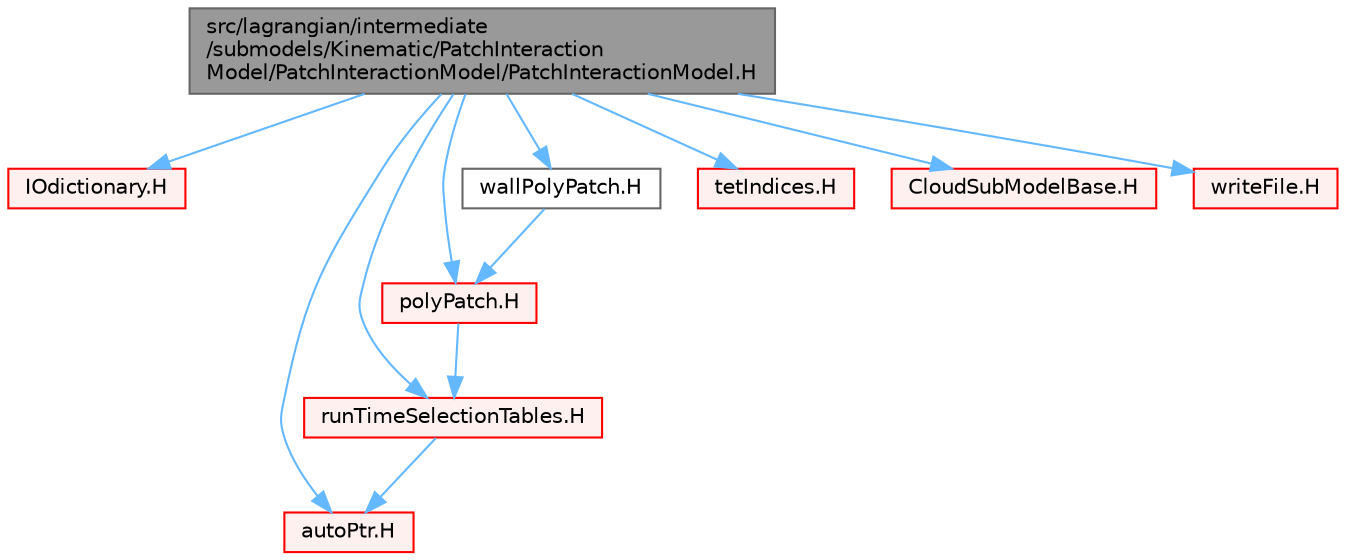 digraph "src/lagrangian/intermediate/submodels/Kinematic/PatchInteractionModel/PatchInteractionModel/PatchInteractionModel.H"
{
 // LATEX_PDF_SIZE
  bgcolor="transparent";
  edge [fontname=Helvetica,fontsize=10,labelfontname=Helvetica,labelfontsize=10];
  node [fontname=Helvetica,fontsize=10,shape=box,height=0.2,width=0.4];
  Node1 [id="Node000001",label="src/lagrangian/intermediate\l/submodels/Kinematic/PatchInteraction\lModel/PatchInteractionModel/PatchInteractionModel.H",height=0.2,width=0.4,color="gray40", fillcolor="grey60", style="filled", fontcolor="black",tooltip=" "];
  Node1 -> Node2 [id="edge1_Node000001_Node000002",color="steelblue1",style="solid",tooltip=" "];
  Node2 [id="Node000002",label="IOdictionary.H",height=0.2,width=0.4,color="red", fillcolor="#FFF0F0", style="filled",URL="$IOdictionary_8H.html",tooltip=" "];
  Node1 -> Node79 [id="edge2_Node000001_Node000079",color="steelblue1",style="solid",tooltip=" "];
  Node79 [id="Node000079",label="autoPtr.H",height=0.2,width=0.4,color="red", fillcolor="#FFF0F0", style="filled",URL="$autoPtr_8H.html",tooltip=" "];
  Node1 -> Node93 [id="edge3_Node000001_Node000093",color="steelblue1",style="solid",tooltip=" "];
  Node93 [id="Node000093",label="runTimeSelectionTables.H",height=0.2,width=0.4,color="red", fillcolor="#FFF0F0", style="filled",URL="$runTimeSelectionTables_8H.html",tooltip="Macros to ease declaration of run-time selection tables."];
  Node93 -> Node79 [id="edge4_Node000093_Node000079",color="steelblue1",style="solid",tooltip=" "];
  Node1 -> Node146 [id="edge5_Node000001_Node000146",color="steelblue1",style="solid",tooltip=" "];
  Node146 [id="Node000146",label="polyPatch.H",height=0.2,width=0.4,color="red", fillcolor="#FFF0F0", style="filled",URL="$polyPatch_8H.html",tooltip=" "];
  Node146 -> Node93 [id="edge6_Node000146_Node000093",color="steelblue1",style="solid",tooltip=" "];
  Node1 -> Node251 [id="edge7_Node000001_Node000251",color="steelblue1",style="solid",tooltip=" "];
  Node251 [id="Node000251",label="wallPolyPatch.H",height=0.2,width=0.4,color="grey40", fillcolor="white", style="filled",URL="$wallPolyPatch_8H.html",tooltip=" "];
  Node251 -> Node146 [id="edge8_Node000251_Node000146",color="steelblue1",style="solid",tooltip=" "];
  Node1 -> Node252 [id="edge9_Node000001_Node000252",color="steelblue1",style="solid",tooltip=" "];
  Node252 [id="Node000252",label="tetIndices.H",height=0.2,width=0.4,color="red", fillcolor="#FFF0F0", style="filled",URL="$tetIndices_8H.html",tooltip=" "];
  Node1 -> Node316 [id="edge10_Node000001_Node000316",color="steelblue1",style="solid",tooltip=" "];
  Node316 [id="Node000316",label="CloudSubModelBase.H",height=0.2,width=0.4,color="red", fillcolor="#FFF0F0", style="filled",URL="$CloudSubModelBase_8H.html",tooltip=" "];
  Node1 -> Node318 [id="edge11_Node000001_Node000318",color="steelblue1",style="solid",tooltip=" "];
  Node318 [id="Node000318",label="writeFile.H",height=0.2,width=0.4,color="red", fillcolor="#FFF0F0", style="filled",URL="$writeFile_8H.html",tooltip=" "];
}
